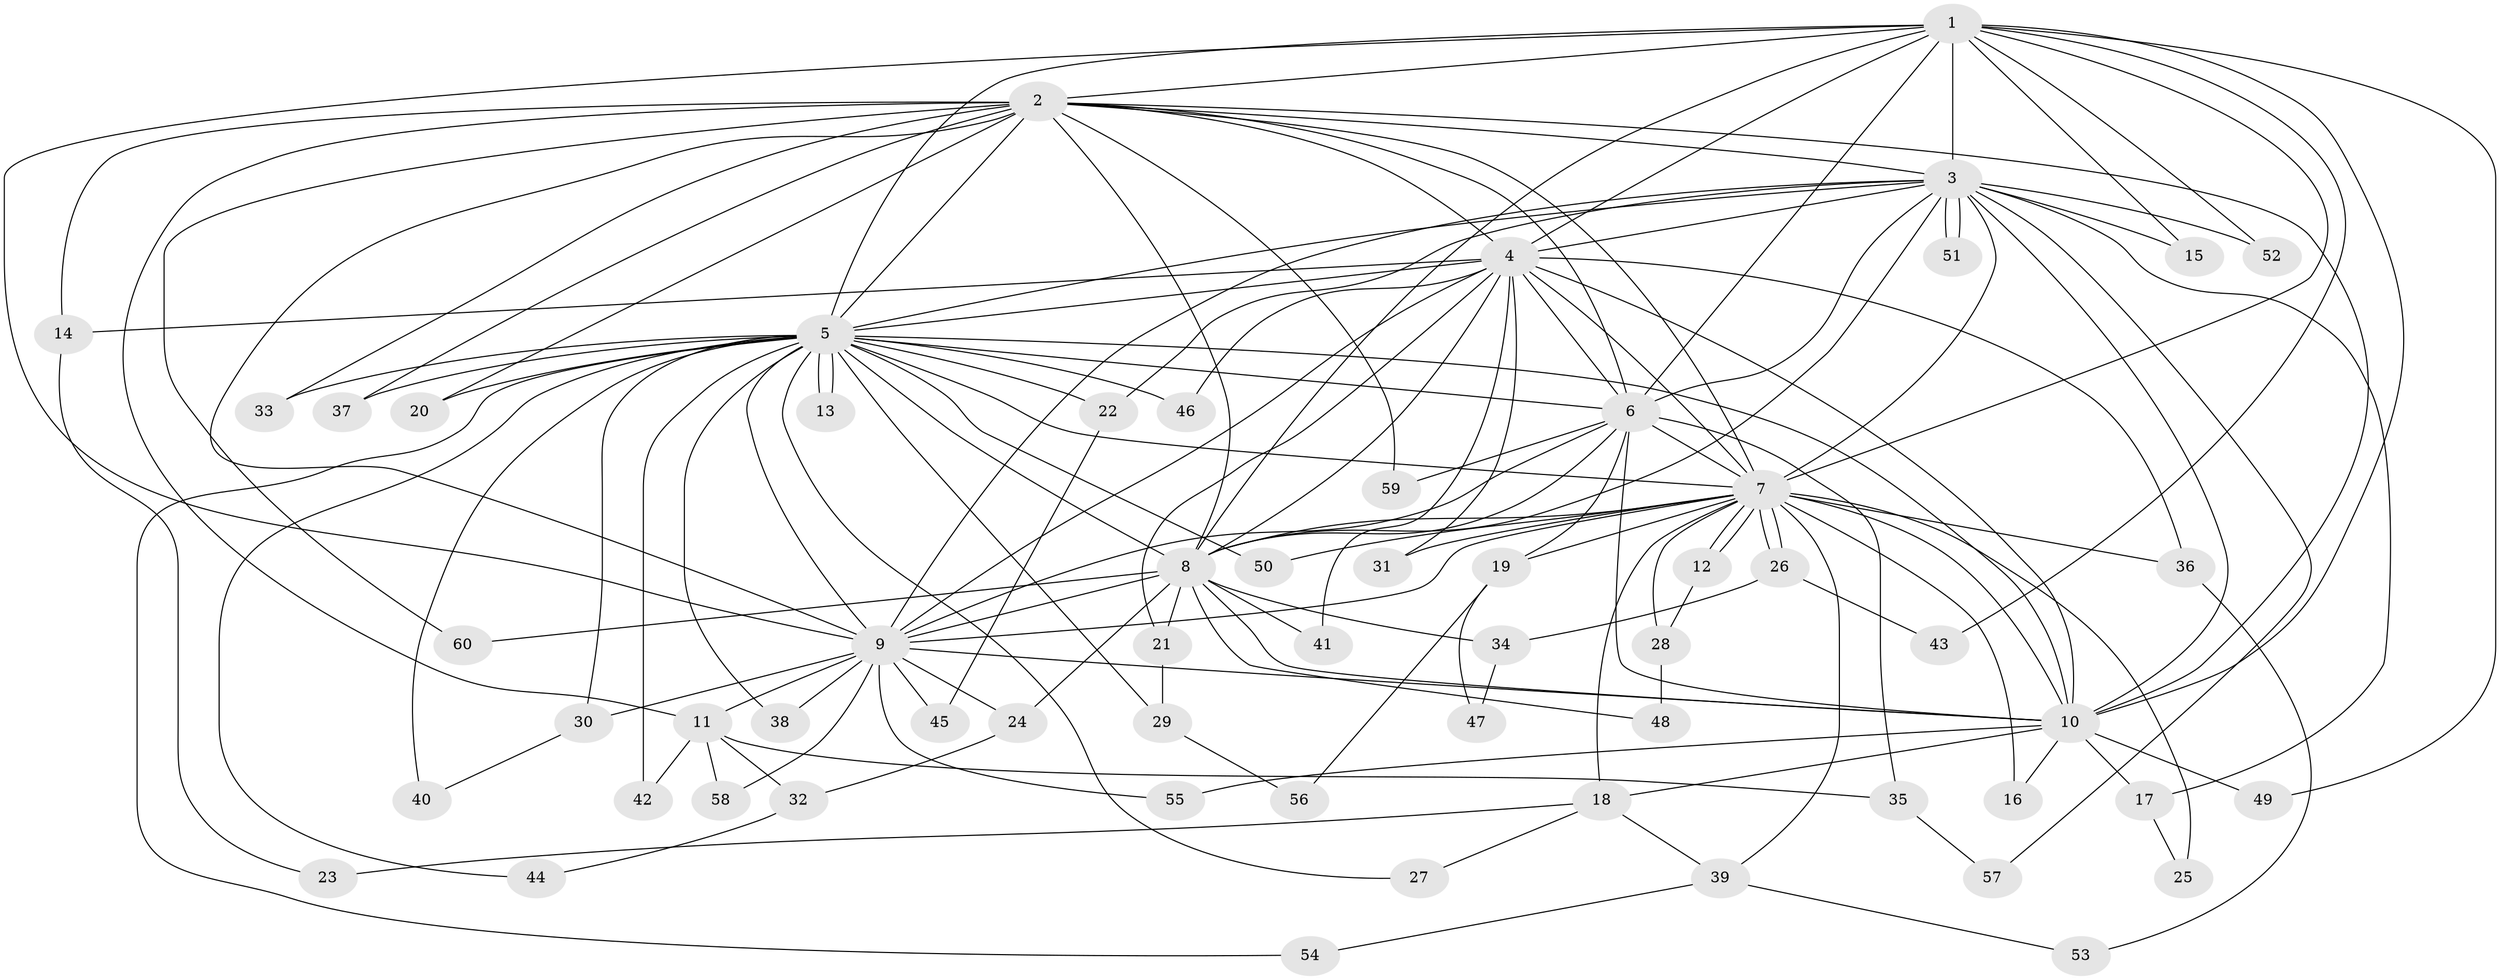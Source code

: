 // Generated by graph-tools (version 1.1) at 2025/13/03/09/25 04:13:48]
// undirected, 60 vertices, 145 edges
graph export_dot {
graph [start="1"]
  node [color=gray90,style=filled];
  1;
  2;
  3;
  4;
  5;
  6;
  7;
  8;
  9;
  10;
  11;
  12;
  13;
  14;
  15;
  16;
  17;
  18;
  19;
  20;
  21;
  22;
  23;
  24;
  25;
  26;
  27;
  28;
  29;
  30;
  31;
  32;
  33;
  34;
  35;
  36;
  37;
  38;
  39;
  40;
  41;
  42;
  43;
  44;
  45;
  46;
  47;
  48;
  49;
  50;
  51;
  52;
  53;
  54;
  55;
  56;
  57;
  58;
  59;
  60;
  1 -- 2;
  1 -- 3;
  1 -- 4;
  1 -- 5;
  1 -- 6;
  1 -- 7;
  1 -- 8;
  1 -- 9;
  1 -- 10;
  1 -- 15;
  1 -- 43;
  1 -- 49;
  1 -- 52;
  2 -- 3;
  2 -- 4;
  2 -- 5;
  2 -- 6;
  2 -- 7;
  2 -- 8;
  2 -- 9;
  2 -- 10;
  2 -- 11;
  2 -- 14;
  2 -- 20;
  2 -- 33;
  2 -- 37;
  2 -- 59;
  2 -- 60;
  3 -- 4;
  3 -- 5;
  3 -- 6;
  3 -- 7;
  3 -- 8;
  3 -- 9;
  3 -- 10;
  3 -- 15;
  3 -- 17;
  3 -- 22;
  3 -- 51;
  3 -- 51;
  3 -- 52;
  3 -- 57;
  4 -- 5;
  4 -- 6;
  4 -- 7;
  4 -- 8;
  4 -- 9;
  4 -- 10;
  4 -- 14;
  4 -- 21;
  4 -- 31;
  4 -- 36;
  4 -- 41;
  4 -- 46;
  5 -- 6;
  5 -- 7;
  5 -- 8;
  5 -- 9;
  5 -- 10;
  5 -- 13;
  5 -- 13;
  5 -- 20;
  5 -- 22;
  5 -- 27;
  5 -- 29;
  5 -- 30;
  5 -- 33;
  5 -- 37;
  5 -- 38;
  5 -- 40;
  5 -- 42;
  5 -- 44;
  5 -- 46;
  5 -- 50;
  5 -- 54;
  6 -- 7;
  6 -- 8;
  6 -- 9;
  6 -- 10;
  6 -- 19;
  6 -- 35;
  6 -- 59;
  7 -- 8;
  7 -- 9;
  7 -- 10;
  7 -- 12;
  7 -- 12;
  7 -- 16;
  7 -- 18;
  7 -- 19;
  7 -- 25;
  7 -- 26;
  7 -- 26;
  7 -- 28;
  7 -- 31;
  7 -- 36;
  7 -- 39;
  7 -- 50;
  8 -- 9;
  8 -- 10;
  8 -- 21;
  8 -- 24;
  8 -- 34;
  8 -- 41;
  8 -- 48;
  8 -- 60;
  9 -- 10;
  9 -- 11;
  9 -- 24;
  9 -- 30;
  9 -- 38;
  9 -- 45;
  9 -- 55;
  9 -- 58;
  10 -- 16;
  10 -- 17;
  10 -- 18;
  10 -- 49;
  10 -- 55;
  11 -- 32;
  11 -- 35;
  11 -- 42;
  11 -- 58;
  12 -- 28;
  14 -- 23;
  17 -- 25;
  18 -- 23;
  18 -- 27;
  18 -- 39;
  19 -- 47;
  19 -- 56;
  21 -- 29;
  22 -- 45;
  24 -- 32;
  26 -- 34;
  26 -- 43;
  28 -- 48;
  29 -- 56;
  30 -- 40;
  32 -- 44;
  34 -- 47;
  35 -- 57;
  36 -- 53;
  39 -- 53;
  39 -- 54;
}
